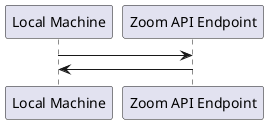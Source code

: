 @startuml zoom_hello_world
"Local Machine"->"Zoom API Endpoint"
"Zoom API Endpoint"->"Local Machine"
@enduml